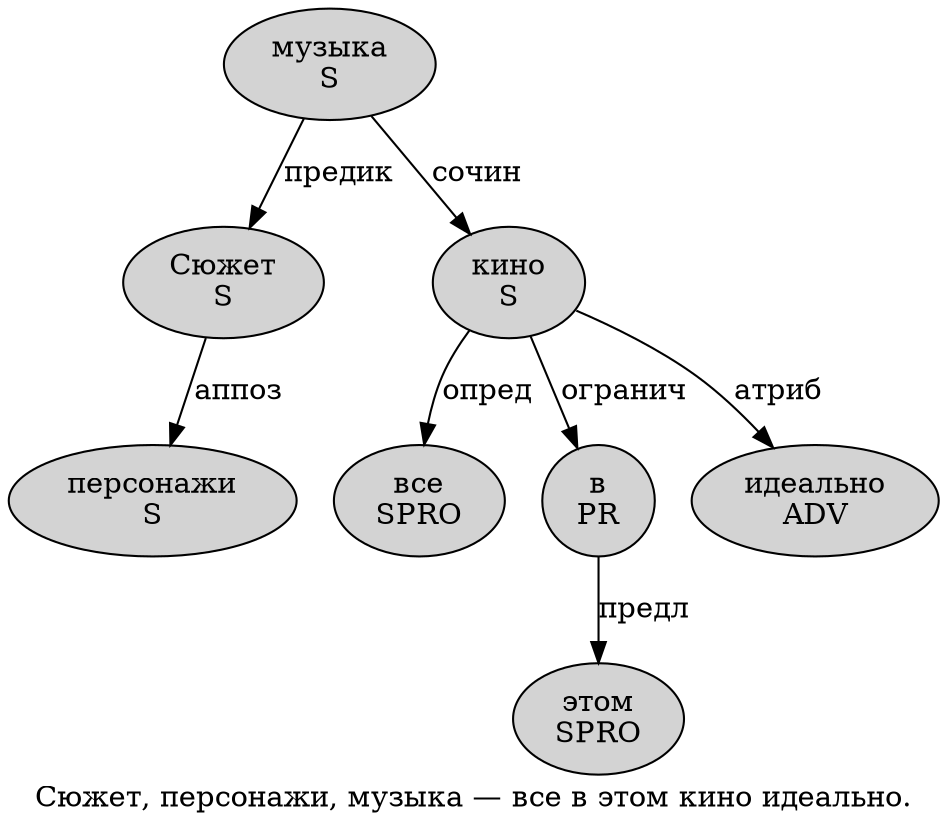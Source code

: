 digraph SENTENCE_563 {
	graph [label="Сюжет, персонажи, музыка — все в этом кино идеально."]
	node [style=filled]
		0 [label="Сюжет
S" color="" fillcolor=lightgray penwidth=1 shape=ellipse]
		2 [label="персонажи
S" color="" fillcolor=lightgray penwidth=1 shape=ellipse]
		4 [label="музыка
S" color="" fillcolor=lightgray penwidth=1 shape=ellipse]
		6 [label="все
SPRO" color="" fillcolor=lightgray penwidth=1 shape=ellipse]
		7 [label="в
PR" color="" fillcolor=lightgray penwidth=1 shape=ellipse]
		8 [label="этом
SPRO" color="" fillcolor=lightgray penwidth=1 shape=ellipse]
		9 [label="кино
S" color="" fillcolor=lightgray penwidth=1 shape=ellipse]
		10 [label="идеально
ADV" color="" fillcolor=lightgray penwidth=1 shape=ellipse]
			7 -> 8 [label="предл"]
			4 -> 0 [label="предик"]
			4 -> 9 [label="сочин"]
			0 -> 2 [label="аппоз"]
			9 -> 6 [label="опред"]
			9 -> 7 [label="огранич"]
			9 -> 10 [label="атриб"]
}